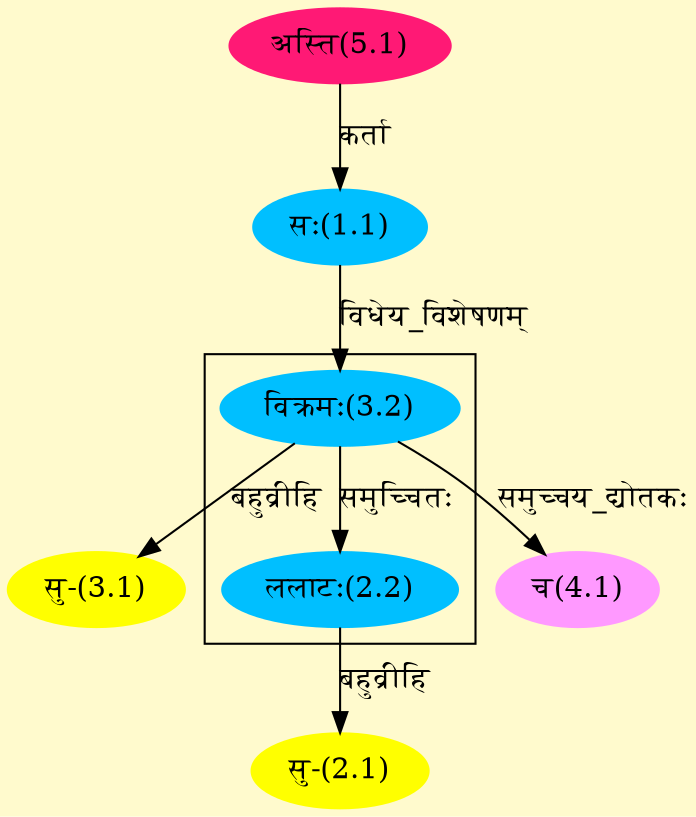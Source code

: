 digraph G{
rankdir=BT;
 compound=true;
 bgcolor="lemonchiffon1";

subgraph cluster_1{
Node2_2 [style=filled, color="#00BFFF" label = "ललाटः(2.2)"]
Node3_2 [style=filled, color="#00BFFF" label = "विक्रमः(3.2)"]

}
Node1_1 [style=filled, color="#00BFFF" label = "सः(1.1)"]
Node5_1 [style=filled, color="#FF1975" label = "अस्ति(5.1)"]
Node2_1 [style=filled, color="#FFFF00" label = "सु-(2.1)"]
Node2_2 [style=filled, color="#00BFFF" label = "ललाटः(2.2)"]
Node3_1 [style=filled, color="#FFFF00" label = "सु-(3.1)"]
Node3_2 [style=filled, color="#00BFFF" label = "विक्रमः(3.2)"]
Node4_1 [style=filled, color="#FF99FF" label = "च(4.1)"]
/* Start of Relations section */

Node1_1 -> Node5_1 [  label="कर्ता"  dir="back" ]
Node2_1 -> Node2_2 [  label="बहुव्रीहि"  dir="back" ]
Node2_2 -> Node3_2 [  label="समुच्चितः"  dir="back" ]
Node3_1 -> Node3_2 [  label="बहुव्रीहि"  dir="back" ]
Node3_2 -> Node1_1 [  label="विधेय_विशेषणम्"  dir="back" ]
Node4_1 -> Node3_2 [  label="समुच्चय_द्योतकः"  dir="back" ]
}
